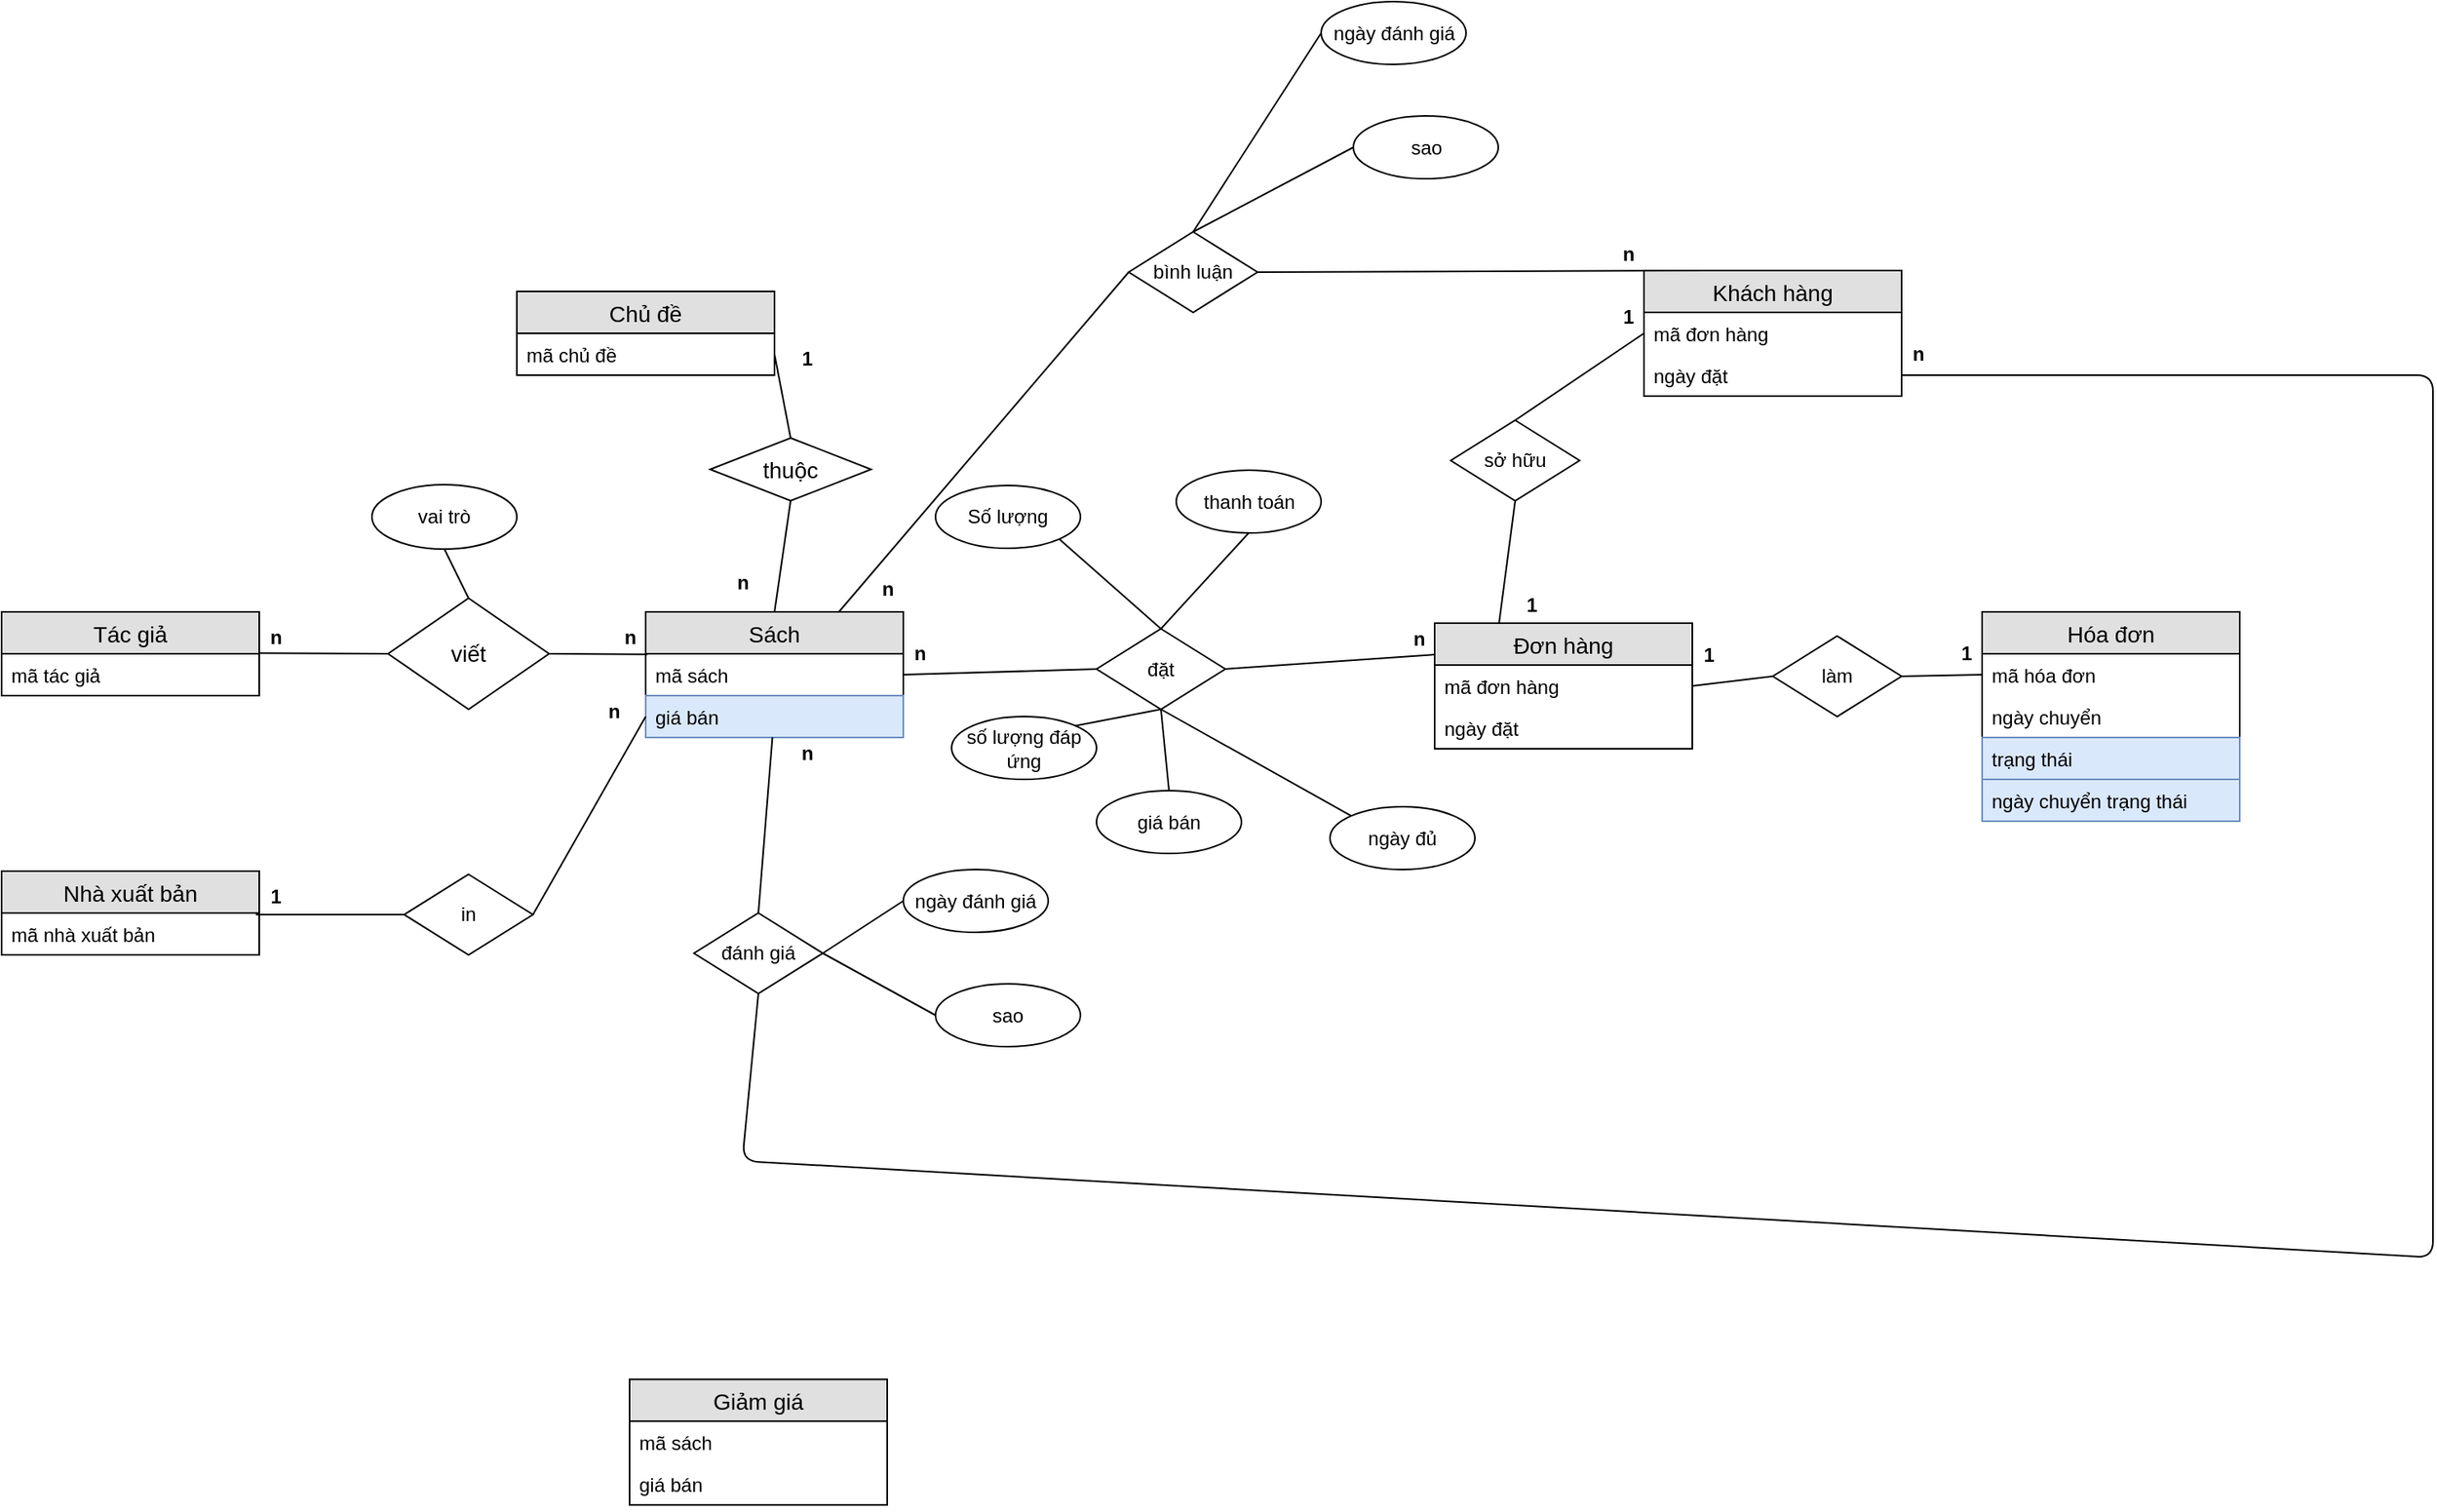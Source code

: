 <mxfile version="11.2.1" type="device" pages="2"><diagram id="0mFbFSLOeFHcPcdFG02c" name="Mô hình thực thể"><mxGraphModel dx="1730" dy="2155" grid="1" gridSize="10" guides="1" tooltips="1" connect="1" arrows="1" fold="1" page="1" pageScale="1" pageWidth="850" pageHeight="1100" math="0" shadow="0"><root><mxCell id="0"/><mxCell id="1" parent="0"/><mxCell id="9vMzf6i9RhV3sFbWJo-l-197" value="Tác giả" style="swimlane;fontStyle=0;childLayout=stackLayout;horizontal=1;startSize=26;fillColor=#e0e0e0;horizontalStack=0;resizeParent=1;resizeParentMax=0;resizeLast=0;collapsible=1;marginBottom=0;swimlaneFillColor=#ffffff;align=center;fontSize=14;" vertex="1" parent="1"><mxGeometry x="130" y="249" width="160" height="52" as="geometry"/></mxCell><mxCell id="9vMzf6i9RhV3sFbWJo-l-198" value="mã tác giả" style="text;strokeColor=none;fillColor=none;spacingLeft=4;spacingRight=4;overflow=hidden;rotatable=0;points=[[0,0.5],[1,0.5]];portConstraint=eastwest;fontSize=12;" vertex="1" parent="9vMzf6i9RhV3sFbWJo-l-197"><mxGeometry y="26" width="160" height="26" as="geometry"/></mxCell><mxCell id="9vMzf6i9RhV3sFbWJo-l-199" value="Chủ đề" style="swimlane;fontStyle=0;childLayout=stackLayout;horizontal=1;startSize=26;fillColor=#e0e0e0;horizontalStack=0;resizeParent=1;resizeParentMax=0;resizeLast=0;collapsible=1;marginBottom=0;swimlaneFillColor=#ffffff;align=center;fontSize=14;" vertex="1" parent="1"><mxGeometry x="450" y="50" width="160" height="52" as="geometry"/></mxCell><mxCell id="9vMzf6i9RhV3sFbWJo-l-200" value="mã chủ đề" style="text;strokeColor=none;fillColor=none;spacingLeft=4;spacingRight=4;overflow=hidden;rotatable=0;points=[[0,0.5],[1,0.5]];portConstraint=eastwest;fontSize=12;" vertex="1" parent="9vMzf6i9RhV3sFbWJo-l-199"><mxGeometry y="26" width="160" height="26" as="geometry"/></mxCell><mxCell id="9vMzf6i9RhV3sFbWJo-l-201" value="Nhà xuất bản" style="swimlane;fontStyle=0;childLayout=stackLayout;horizontal=1;startSize=26;fillColor=#e0e0e0;horizontalStack=0;resizeParent=1;resizeParentMax=0;resizeLast=0;collapsible=1;marginBottom=0;swimlaneFillColor=#ffffff;align=center;fontSize=14;" vertex="1" parent="1"><mxGeometry x="130" y="410" width="160" height="52" as="geometry"/></mxCell><mxCell id="9vMzf6i9RhV3sFbWJo-l-202" value="mã nhà xuất bản" style="text;strokeColor=none;fillColor=none;spacingLeft=4;spacingRight=4;overflow=hidden;rotatable=0;points=[[0,0.5],[1,0.5]];portConstraint=eastwest;fontSize=12;" vertex="1" parent="9vMzf6i9RhV3sFbWJo-l-201"><mxGeometry y="26" width="160" height="26" as="geometry"/></mxCell><mxCell id="9vMzf6i9RhV3sFbWJo-l-203" value="Sách" style="swimlane;fontStyle=0;childLayout=stackLayout;horizontal=1;startSize=26;fillColor=#e0e0e0;horizontalStack=0;resizeParent=1;resizeParentMax=0;resizeLast=0;collapsible=1;marginBottom=0;swimlaneFillColor=#ffffff;align=center;fontSize=14;" vertex="1" parent="1"><mxGeometry x="530" y="249" width="160" height="78" as="geometry"/></mxCell><mxCell id="9vMzf6i9RhV3sFbWJo-l-204" value="mã sách" style="text;strokeColor=none;fillColor=none;spacingLeft=4;spacingRight=4;overflow=hidden;rotatable=0;points=[[0,0.5],[1,0.5]];portConstraint=eastwest;fontSize=12;" vertex="1" parent="9vMzf6i9RhV3sFbWJo-l-203"><mxGeometry y="26" width="160" height="26" as="geometry"/></mxCell><mxCell id="9vMzf6i9RhV3sFbWJo-l-205" value="giá bán" style="text;strokeColor=#6c8ebf;fillColor=#dae8fc;spacingLeft=4;spacingRight=4;overflow=hidden;rotatable=0;points=[[0,0.5],[1,0.5]];portConstraint=eastwest;fontSize=12;" vertex="1" parent="9vMzf6i9RhV3sFbWJo-l-203"><mxGeometry y="52" width="160" height="26" as="geometry"/></mxCell><mxCell id="9vMzf6i9RhV3sFbWJo-l-206" value="viết" style="shape=rhombus;strokeWidth=1;fontSize=17;perimeter=rhombusPerimeter;whiteSpace=wrap;html=1;align=center;fontSize=14;" vertex="1" parent="1"><mxGeometry x="370" y="240.5" width="100" height="69" as="geometry"/></mxCell><mxCell id="9vMzf6i9RhV3sFbWJo-l-207" value="" style="endArrow=none;html=1;exitX=0.997;exitY=-0.015;exitDx=0;exitDy=0;exitPerimeter=0;entryX=0;entryY=0.5;entryDx=0;entryDy=0;" edge="1" parent="1" source="9vMzf6i9RhV3sFbWJo-l-198" target="9vMzf6i9RhV3sFbWJo-l-206"><mxGeometry width="50" height="50" relative="1" as="geometry"><mxPoint x="360" y="410" as="sourcePoint"/><mxPoint x="410" y="360" as="targetPoint"/></mxGeometry></mxCell><mxCell id="9vMzf6i9RhV3sFbWJo-l-208" value="" style="endArrow=none;html=1;exitX=0.007;exitY=0.015;exitDx=0;exitDy=0;exitPerimeter=0;" edge="1" parent="1" source="9vMzf6i9RhV3sFbWJo-l-204"><mxGeometry width="50" height="50" relative="1" as="geometry"><mxPoint x="299.52" y="284.61" as="sourcePoint"/><mxPoint x="470" y="275" as="targetPoint"/></mxGeometry></mxCell><mxCell id="9vMzf6i9RhV3sFbWJo-l-209" value="in" style="rhombus;whiteSpace=wrap;html=1;strokeWidth=1;" vertex="1" parent="1"><mxGeometry x="380" y="412" width="80" height="50" as="geometry"/></mxCell><mxCell id="9vMzf6i9RhV3sFbWJo-l-210" value="" style="endArrow=none;html=1;exitX=0.987;exitY=0.038;exitDx=0;exitDy=0;exitPerimeter=0;entryX=0;entryY=0.5;entryDx=0;entryDy=0;" edge="1" parent="1" source="9vMzf6i9RhV3sFbWJo-l-202" target="9vMzf6i9RhV3sFbWJo-l-209"><mxGeometry width="50" height="50" relative="1" as="geometry"><mxPoint x="299.52" y="284.61" as="sourcePoint"/><mxPoint x="380" y="285" as="targetPoint"/></mxGeometry></mxCell><mxCell id="9vMzf6i9RhV3sFbWJo-l-211" value="" style="endArrow=none;html=1;exitX=1;exitY=0.5;exitDx=0;exitDy=0;entryX=0;entryY=0.5;entryDx=0;entryDy=0;" edge="1" parent="1" source="9vMzf6i9RhV3sFbWJo-l-209" target="9vMzf6i9RhV3sFbWJo-l-205"><mxGeometry width="50" height="50" relative="1" as="geometry"><mxPoint x="297.92" y="446.988" as="sourcePoint"/><mxPoint x="390" y="447" as="targetPoint"/></mxGeometry></mxCell><mxCell id="9vMzf6i9RhV3sFbWJo-l-212" value="n" style="text;strokeColor=none;fillColor=none;html=1;fontSize=12;fontStyle=1;verticalAlign=middle;align=center;" vertex="1" parent="1"><mxGeometry x="290" y="255" width="20" height="20" as="geometry"/></mxCell><mxCell id="9vMzf6i9RhV3sFbWJo-l-213" value="n" style="text;strokeColor=none;fillColor=none;html=1;fontSize=12;fontStyle=1;verticalAlign=middle;align=center;" vertex="1" parent="1"><mxGeometry x="510" y="255" width="20" height="20" as="geometry"/></mxCell><mxCell id="9vMzf6i9RhV3sFbWJo-l-214" value="1" style="text;strokeColor=none;fillColor=none;html=1;fontSize=12;fontStyle=1;verticalAlign=middle;align=center;" vertex="1" parent="1"><mxGeometry x="290" y="416" width="20" height="20" as="geometry"/></mxCell><mxCell id="9vMzf6i9RhV3sFbWJo-l-215" value="n" style="text;strokeColor=none;fillColor=none;html=1;fontSize=12;fontStyle=1;verticalAlign=middle;align=center;" vertex="1" parent="1"><mxGeometry x="500" y="301" width="20" height="20" as="geometry"/></mxCell><mxCell id="9vMzf6i9RhV3sFbWJo-l-216" value="vai trò" style="ellipse;whiteSpace=wrap;html=1;strokeWidth=1;fontSize=12;" vertex="1" parent="1"><mxGeometry x="360" y="170" width="90" height="40" as="geometry"/></mxCell><mxCell id="9vMzf6i9RhV3sFbWJo-l-217" value="" style="endArrow=none;html=1;fontSize=12;exitX=0.5;exitY=0;exitDx=0;exitDy=0;entryX=0.5;entryY=1;entryDx=0;entryDy=0;" edge="1" parent="1" source="9vMzf6i9RhV3sFbWJo-l-206" target="9vMzf6i9RhV3sFbWJo-l-216"><mxGeometry width="50" height="50" relative="1" as="geometry"><mxPoint x="370" y="360" as="sourcePoint"/><mxPoint x="420" y="310" as="targetPoint"/></mxGeometry></mxCell><mxCell id="9vMzf6i9RhV3sFbWJo-l-218" value="thuộc" style="shape=rhombus;strokeWidth=1;fontSize=17;perimeter=rhombusPerimeter;whiteSpace=wrap;html=1;align=center;fontSize=14;" vertex="1" parent="1"><mxGeometry x="570" y="141" width="100" height="39" as="geometry"/></mxCell><mxCell id="9vMzf6i9RhV3sFbWJo-l-219" value="" style="endArrow=none;html=1;exitX=0.5;exitY=0;exitDx=0;exitDy=0;entryX=0.5;entryY=1;entryDx=0;entryDy=0;" edge="1" parent="1" source="9vMzf6i9RhV3sFbWJo-l-203" target="9vMzf6i9RhV3sFbWJo-l-218"><mxGeometry width="50" height="50" relative="1" as="geometry"><mxPoint x="299.52" y="284.61" as="sourcePoint"/><mxPoint x="380" y="285" as="targetPoint"/></mxGeometry></mxCell><mxCell id="9vMzf6i9RhV3sFbWJo-l-220" value="" style="endArrow=none;html=1;entryX=0.5;entryY=0;entryDx=0;entryDy=0;exitX=1;exitY=0.5;exitDx=0;exitDy=0;" edge="1" parent="1" source="9vMzf6i9RhV3sFbWJo-l-200" target="9vMzf6i9RhV3sFbWJo-l-218"><mxGeometry width="50" height="50" relative="1" as="geometry"><mxPoint x="530" y="105" as="sourcePoint"/><mxPoint x="630" y="190" as="targetPoint"/></mxGeometry></mxCell><mxCell id="9vMzf6i9RhV3sFbWJo-l-221" value="1" style="text;strokeColor=none;fillColor=none;html=1;fontSize=12;fontStyle=1;verticalAlign=middle;align=center;" vertex="1" parent="1"><mxGeometry x="620" y="82" width="20" height="20" as="geometry"/></mxCell><mxCell id="9vMzf6i9RhV3sFbWJo-l-222" value="n" style="text;strokeColor=none;fillColor=none;html=1;fontSize=12;fontStyle=1;verticalAlign=middle;align=center;" vertex="1" parent="1"><mxGeometry x="580" y="220.5" width="20" height="20" as="geometry"/></mxCell><mxCell id="9vMzf6i9RhV3sFbWJo-l-223" value="Hóa đơn" style="swimlane;fontStyle=0;childLayout=stackLayout;horizontal=1;startSize=26;fillColor=#e0e0e0;horizontalStack=0;resizeParent=1;resizeParentMax=0;resizeLast=0;collapsible=1;marginBottom=0;swimlaneFillColor=#ffffff;align=center;fontSize=14;" vertex="1" parent="1"><mxGeometry x="1360" y="249" width="160" height="130" as="geometry"/></mxCell><mxCell id="9vMzf6i9RhV3sFbWJo-l-224" value="mã hóa đơn" style="text;strokeColor=none;fillColor=none;spacingLeft=4;spacingRight=4;overflow=hidden;rotatable=0;points=[[0,0.5],[1,0.5]];portConstraint=eastwest;fontSize=12;" vertex="1" parent="9vMzf6i9RhV3sFbWJo-l-223"><mxGeometry y="26" width="160" height="26" as="geometry"/></mxCell><mxCell id="9vMzf6i9RhV3sFbWJo-l-225" value="ngày chuyển" style="text;strokeColor=none;fillColor=none;spacingLeft=4;spacingRight=4;overflow=hidden;rotatable=0;points=[[0,0.5],[1,0.5]];portConstraint=eastwest;fontSize=12;" vertex="1" parent="9vMzf6i9RhV3sFbWJo-l-223"><mxGeometry y="52" width="160" height="26" as="geometry"/></mxCell><mxCell id="9vMzf6i9RhV3sFbWJo-l-226" value="trạng thái " style="text;strokeColor=#6c8ebf;fillColor=#dae8fc;spacingLeft=4;spacingRight=4;overflow=hidden;rotatable=0;points=[[0,0.5],[1,0.5]];portConstraint=eastwest;fontSize=12;" vertex="1" parent="9vMzf6i9RhV3sFbWJo-l-223"><mxGeometry y="78" width="160" height="26" as="geometry"/></mxCell><mxCell id="9vMzf6i9RhV3sFbWJo-l-227" value="ngày chuyển trạng thái" style="text;strokeColor=#6c8ebf;fillColor=#dae8fc;spacingLeft=4;spacingRight=4;overflow=hidden;rotatable=0;points=[[0,0.5],[1,0.5]];portConstraint=eastwest;fontSize=12;" vertex="1" parent="9vMzf6i9RhV3sFbWJo-l-223"><mxGeometry y="104" width="160" height="26" as="geometry"/></mxCell><mxCell id="9vMzf6i9RhV3sFbWJo-l-228" value="đặt" style="rhombus;whiteSpace=wrap;html=1;strokeWidth=1;" vertex="1" parent="1"><mxGeometry x="810" y="259.5" width="80" height="50" as="geometry"/></mxCell><mxCell id="9vMzf6i9RhV3sFbWJo-l-229" value="" style="endArrow=none;html=1;exitX=0;exitY=0.5;exitDx=0;exitDy=0;entryX=1;entryY=0.5;entryDx=0;entryDy=0;" edge="1" parent="1" source="9vMzf6i9RhV3sFbWJo-l-228" target="9vMzf6i9RhV3sFbWJo-l-204"><mxGeometry width="50" height="50" relative="1" as="geometry"><mxPoint x="470" y="447" as="sourcePoint"/><mxPoint x="540" y="324" as="targetPoint"/></mxGeometry></mxCell><mxCell id="9vMzf6i9RhV3sFbWJo-l-230" value="" style="endArrow=none;html=1;exitX=1;exitY=0.5;exitDx=0;exitDy=0;entryX=0;entryY=0.25;entryDx=0;entryDy=0;" edge="1" parent="1" source="9vMzf6i9RhV3sFbWJo-l-228" target="9vMzf6i9RhV3sFbWJo-l-243"><mxGeometry width="50" height="50" relative="1" as="geometry"><mxPoint x="860" y="288" as="sourcePoint"/><mxPoint x="1010" y="284.8" as="targetPoint"/></mxGeometry></mxCell><mxCell id="9vMzf6i9RhV3sFbWJo-l-231" value="n" style="text;strokeColor=none;fillColor=none;html=1;fontSize=12;fontStyle=1;verticalAlign=middle;align=center;" vertex="1" parent="1"><mxGeometry x="690" y="265" width="20" height="20" as="geometry"/></mxCell><mxCell id="9vMzf6i9RhV3sFbWJo-l-232" value="n" style="text;strokeColor=none;fillColor=none;html=1;fontSize=12;fontStyle=1;verticalAlign=middle;align=center;" vertex="1" parent="1"><mxGeometry x="1000" y="256" width="20" height="20" as="geometry"/></mxCell><mxCell id="9vMzf6i9RhV3sFbWJo-l-233" value="Số lượng" style="ellipse;whiteSpace=wrap;html=1;strokeWidth=1;fontSize=12;" vertex="1" parent="1"><mxGeometry x="710" y="170.5" width="90" height="39" as="geometry"/></mxCell><mxCell id="9vMzf6i9RhV3sFbWJo-l-234" value="giá bán" style="ellipse;whiteSpace=wrap;html=1;strokeWidth=1;fontSize=12;" vertex="1" parent="1"><mxGeometry x="810" y="360" width="90" height="39" as="geometry"/></mxCell><mxCell id="9vMzf6i9RhV3sFbWJo-l-235" value="số lượng đáp ứng" style="ellipse;whiteSpace=wrap;html=1;strokeWidth=1;fontSize=12;" vertex="1" parent="1"><mxGeometry x="720" y="314" width="90" height="39" as="geometry"/></mxCell><mxCell id="9vMzf6i9RhV3sFbWJo-l-236" value="ngày đủ" style="ellipse;whiteSpace=wrap;html=1;strokeWidth=1;fontSize=12;" vertex="1" parent="1"><mxGeometry x="955" y="370" width="90" height="39" as="geometry"/></mxCell><mxCell id="9vMzf6i9RhV3sFbWJo-l-237" value="" style="endArrow=none;html=1;fontSize=12;exitX=1;exitY=0;exitDx=0;exitDy=0;entryX=0.5;entryY=1;entryDx=0;entryDy=0;" edge="1" parent="1" source="9vMzf6i9RhV3sFbWJo-l-235" target="9vMzf6i9RhV3sFbWJo-l-228"><mxGeometry width="50" height="50" relative="1" as="geometry"><mxPoint x="740" y="430" as="sourcePoint"/><mxPoint x="790" y="380" as="targetPoint"/></mxGeometry></mxCell><mxCell id="9vMzf6i9RhV3sFbWJo-l-238" value="" style="endArrow=none;html=1;fontSize=12;exitX=0.5;exitY=0;exitDx=0;exitDy=0;entryX=0.5;entryY=1;entryDx=0;entryDy=0;" edge="1" parent="1" source="9vMzf6i9RhV3sFbWJo-l-234" target="9vMzf6i9RhV3sFbWJo-l-228"><mxGeometry width="50" height="50" relative="1" as="geometry"><mxPoint x="700" y="408" as="sourcePoint"/><mxPoint x="860" y="319.5" as="targetPoint"/></mxGeometry></mxCell><mxCell id="9vMzf6i9RhV3sFbWJo-l-239" value="" style="endArrow=none;html=1;fontSize=12;exitX=0;exitY=0;exitDx=0;exitDy=0;entryX=0.5;entryY=1;entryDx=0;entryDy=0;" edge="1" parent="1" source="9vMzf6i9RhV3sFbWJo-l-236" target="9vMzf6i9RhV3sFbWJo-l-228"><mxGeometry width="50" height="50" relative="1" as="geometry"><mxPoint x="865" y="370" as="sourcePoint"/><mxPoint x="860" y="319.5" as="targetPoint"/></mxGeometry></mxCell><mxCell id="9vMzf6i9RhV3sFbWJo-l-240" value="" style="endArrow=none;html=1;fontSize=12;exitX=0.5;exitY=0;exitDx=0;exitDy=0;entryX=1;entryY=1;entryDx=0;entryDy=0;" edge="1" parent="1" source="9vMzf6i9RhV3sFbWJo-l-228" target="9vMzf6i9RhV3sFbWJo-l-233"><mxGeometry width="50" height="50" relative="1" as="geometry"><mxPoint x="880" y="190" as="sourcePoint"/><mxPoint x="930" y="140" as="targetPoint"/></mxGeometry></mxCell><mxCell id="9vMzf6i9RhV3sFbWJo-l-241" value="thanh toán" style="ellipse;whiteSpace=wrap;html=1;strokeWidth=1;fontSize=12;" vertex="1" parent="1"><mxGeometry x="859.5" y="161" width="90" height="39" as="geometry"/></mxCell><mxCell id="9vMzf6i9RhV3sFbWJo-l-242" value="" style="endArrow=none;html=1;fontSize=12;exitX=0.5;exitY=0;exitDx=0;exitDy=0;entryX=0.5;entryY=1;entryDx=0;entryDy=0;" edge="1" parent="1" source="9vMzf6i9RhV3sFbWJo-l-228" target="9vMzf6i9RhV3sFbWJo-l-241"><mxGeometry width="50" height="50" relative="1" as="geometry"><mxPoint x="860" y="269.5" as="sourcePoint"/><mxPoint x="797.274" y="213.589" as="targetPoint"/></mxGeometry></mxCell><mxCell id="9vMzf6i9RhV3sFbWJo-l-243" value="Đơn hàng" style="swimlane;fontStyle=0;childLayout=stackLayout;horizontal=1;startSize=26;fillColor=#e0e0e0;horizontalStack=0;resizeParent=1;resizeParentMax=0;resizeLast=0;collapsible=1;marginBottom=0;swimlaneFillColor=#ffffff;align=center;fontSize=14;" vertex="1" parent="1"><mxGeometry x="1020" y="256" width="160" height="78" as="geometry"/></mxCell><mxCell id="9vMzf6i9RhV3sFbWJo-l-244" value="mã đơn hàng" style="text;strokeColor=none;fillColor=none;spacingLeft=4;spacingRight=4;overflow=hidden;rotatable=0;points=[[0,0.5],[1,0.5]];portConstraint=eastwest;fontSize=12;" vertex="1" parent="9vMzf6i9RhV3sFbWJo-l-243"><mxGeometry y="26" width="160" height="26" as="geometry"/></mxCell><mxCell id="9vMzf6i9RhV3sFbWJo-l-245" value="ngày đặt" style="text;strokeColor=none;fillColor=none;spacingLeft=4;spacingRight=4;overflow=hidden;rotatable=0;points=[[0,0.5],[1,0.5]];portConstraint=eastwest;fontSize=12;" vertex="1" parent="9vMzf6i9RhV3sFbWJo-l-243"><mxGeometry y="52" width="160" height="26" as="geometry"/></mxCell><mxCell id="9vMzf6i9RhV3sFbWJo-l-246" value="làm" style="rhombus;whiteSpace=wrap;html=1;strokeWidth=1;" vertex="1" parent="1"><mxGeometry x="1230" y="264" width="80" height="50" as="geometry"/></mxCell><mxCell id="9vMzf6i9RhV3sFbWJo-l-247" value="" style="endArrow=none;html=1;exitX=0;exitY=0.5;exitDx=0;exitDy=0;entryX=1;entryY=0.5;entryDx=0;entryDy=0;" edge="1" parent="1" source="9vMzf6i9RhV3sFbWJo-l-246" target="9vMzf6i9RhV3sFbWJo-l-244"><mxGeometry width="50" height="50" relative="1" as="geometry"><mxPoint x="900" y="294.5" as="sourcePoint"/><mxPoint x="1030" y="285.5" as="targetPoint"/></mxGeometry></mxCell><mxCell id="9vMzf6i9RhV3sFbWJo-l-248" value="" style="endArrow=none;html=1;exitX=1;exitY=0.5;exitDx=0;exitDy=0;entryX=0;entryY=0.5;entryDx=0;entryDy=0;" edge="1" parent="1" source="9vMzf6i9RhV3sFbWJo-l-246" target="9vMzf6i9RhV3sFbWJo-l-224"><mxGeometry width="50" height="50" relative="1" as="geometry"><mxPoint x="1240" y="299" as="sourcePoint"/><mxPoint x="1190" y="305" as="targetPoint"/></mxGeometry></mxCell><mxCell id="9vMzf6i9RhV3sFbWJo-l-249" value="1" style="text;strokeColor=none;fillColor=none;html=1;fontSize=12;fontStyle=1;verticalAlign=middle;align=center;" vertex="1" parent="1"><mxGeometry x="1180" y="266" width="20" height="20" as="geometry"/></mxCell><mxCell id="9vMzf6i9RhV3sFbWJo-l-250" value="1" style="text;strokeColor=none;fillColor=none;html=1;fontSize=12;fontStyle=1;verticalAlign=middle;align=center;" vertex="1" parent="1"><mxGeometry x="1340" y="264.5" width="20" height="20" as="geometry"/></mxCell><mxCell id="9vMzf6i9RhV3sFbWJo-l-251" value="Khách hàng" style="swimlane;fontStyle=0;childLayout=stackLayout;horizontal=1;startSize=26;fillColor=#e0e0e0;horizontalStack=0;resizeParent=1;resizeParentMax=0;resizeLast=0;collapsible=1;marginBottom=0;swimlaneFillColor=#ffffff;align=center;fontSize=14;" vertex="1" parent="1"><mxGeometry x="1150" y="37" width="160" height="78" as="geometry"/></mxCell><mxCell id="9vMzf6i9RhV3sFbWJo-l-252" value="mã đơn hàng" style="text;strokeColor=none;fillColor=none;spacingLeft=4;spacingRight=4;overflow=hidden;rotatable=0;points=[[0,0.5],[1,0.5]];portConstraint=eastwest;fontSize=12;" vertex="1" parent="9vMzf6i9RhV3sFbWJo-l-251"><mxGeometry y="26" width="160" height="26" as="geometry"/></mxCell><mxCell id="9vMzf6i9RhV3sFbWJo-l-253" value="ngày đặt" style="text;strokeColor=none;fillColor=none;spacingLeft=4;spacingRight=4;overflow=hidden;rotatable=0;points=[[0,0.5],[1,0.5]];portConstraint=eastwest;fontSize=12;" vertex="1" parent="9vMzf6i9RhV3sFbWJo-l-251"><mxGeometry y="52" width="160" height="26" as="geometry"/></mxCell><mxCell id="9vMzf6i9RhV3sFbWJo-l-254" value="sở hữu" style="rhombus;whiteSpace=wrap;html=1;strokeWidth=1;" vertex="1" parent="1"><mxGeometry x="1030" y="130" width="80" height="50" as="geometry"/></mxCell><mxCell id="9vMzf6i9RhV3sFbWJo-l-255" value="" style="endArrow=none;html=1;fontSize=12;exitX=0.25;exitY=0;exitDx=0;exitDy=0;entryX=0.5;entryY=1;entryDx=0;entryDy=0;" edge="1" parent="1" source="9vMzf6i9RhV3sFbWJo-l-243" target="9vMzf6i9RhV3sFbWJo-l-254"><mxGeometry width="50" height="50" relative="1" as="geometry"><mxPoint x="860" y="269.5" as="sourcePoint"/><mxPoint x="914.5" y="210.0" as="targetPoint"/></mxGeometry></mxCell><mxCell id="9vMzf6i9RhV3sFbWJo-l-256" value="" style="endArrow=none;html=1;fontSize=12;exitX=0;exitY=0.5;exitDx=0;exitDy=0;entryX=0.5;entryY=0;entryDx=0;entryDy=0;" edge="1" parent="1" source="9vMzf6i9RhV3sFbWJo-l-252" target="9vMzf6i9RhV3sFbWJo-l-254"><mxGeometry width="50" height="50" relative="1" as="geometry"><mxPoint x="1070" y="266" as="sourcePoint"/><mxPoint x="1080" y="190" as="targetPoint"/></mxGeometry></mxCell><mxCell id="9vMzf6i9RhV3sFbWJo-l-257" value="1" style="text;strokeColor=none;fillColor=none;html=1;fontSize=12;fontStyle=1;verticalAlign=middle;align=center;" vertex="1" parent="1"><mxGeometry x="1130" y="56" width="20" height="20" as="geometry"/></mxCell><mxCell id="9vMzf6i9RhV3sFbWJo-l-258" value="1" style="text;strokeColor=none;fillColor=none;html=1;fontSize=12;fontStyle=1;verticalAlign=middle;align=center;" vertex="1" parent="1"><mxGeometry x="1070" y="235" width="20" height="20" as="geometry"/></mxCell><mxCell id="9vMzf6i9RhV3sFbWJo-l-259" value="đánh giá" style="rhombus;whiteSpace=wrap;html=1;strokeWidth=1;" vertex="1" parent="1"><mxGeometry x="560" y="436" width="80" height="50" as="geometry"/></mxCell><mxCell id="9vMzf6i9RhV3sFbWJo-l-260" value="" style="endArrow=none;html=1;fontSize=12;exitX=0.5;exitY=0;exitDx=0;exitDy=0;entryX=0.492;entryY=0.995;entryDx=0;entryDy=0;entryPerimeter=0;" edge="1" parent="1" source="9vMzf6i9RhV3sFbWJo-l-259" target="9vMzf6i9RhV3sFbWJo-l-205"><mxGeometry width="50" height="50" relative="1" as="geometry"><mxPoint x="610" y="590" as="sourcePoint"/><mxPoint x="610" y="507.0" as="targetPoint"/></mxGeometry></mxCell><mxCell id="9vMzf6i9RhV3sFbWJo-l-261" value="n" style="text;strokeColor=none;fillColor=none;html=1;fontSize=12;fontStyle=1;verticalAlign=middle;align=center;" vertex="1" parent="1"><mxGeometry x="620" y="327" width="20" height="20" as="geometry"/></mxCell><mxCell id="9vMzf6i9RhV3sFbWJo-l-262" value="ngày đánh giá" style="ellipse;whiteSpace=wrap;html=1;strokeWidth=1;fontSize=12;" vertex="1" parent="1"><mxGeometry x="690" y="409" width="90" height="39" as="geometry"/></mxCell><mxCell id="9vMzf6i9RhV3sFbWJo-l-263" value="" style="endArrow=none;html=1;fontSize=12;exitX=1;exitY=0.5;exitDx=0;exitDy=0;entryX=0;entryY=0.5;entryDx=0;entryDy=0;" edge="1" parent="1" source="9vMzf6i9RhV3sFbWJo-l-259" target="9vMzf6i9RhV3sFbWJo-l-262"><mxGeometry width="50" height="50" relative="1" as="geometry"><mxPoint x="640" y="420" as="sourcePoint"/><mxPoint x="690" y="370" as="targetPoint"/></mxGeometry></mxCell><mxCell id="9vMzf6i9RhV3sFbWJo-l-264" value="sao" style="ellipse;whiteSpace=wrap;html=1;strokeWidth=1;fontSize=12;" vertex="1" parent="1"><mxGeometry x="710" y="480" width="90" height="39" as="geometry"/></mxCell><mxCell id="9vMzf6i9RhV3sFbWJo-l-265" value="" style="endArrow=none;html=1;fontSize=12;exitX=1;exitY=0.5;exitDx=0;exitDy=0;entryX=0;entryY=0.5;entryDx=0;entryDy=0;" edge="1" parent="1" source="9vMzf6i9RhV3sFbWJo-l-259" target="9vMzf6i9RhV3sFbWJo-l-264"><mxGeometry width="50" height="50" relative="1" as="geometry"><mxPoint x="650" y="471" as="sourcePoint"/><mxPoint x="700" y="438.5" as="targetPoint"/></mxGeometry></mxCell><mxCell id="9vMzf6i9RhV3sFbWJo-l-266" value="" style="endArrow=none;html=1;fontSize=12;exitX=1;exitY=0.5;exitDx=0;exitDy=0;entryX=0.5;entryY=1;entryDx=0;entryDy=0;" edge="1" parent="1" source="9vMzf6i9RhV3sFbWJo-l-253" target="9vMzf6i9RhV3sFbWJo-l-259"><mxGeometry width="50" height="50" relative="1" as="geometry"><mxPoint x="1160" y="86" as="sourcePoint"/><mxPoint x="1080" y="140" as="targetPoint"/><Array as="points"><mxPoint x="1640" y="102"/><mxPoint x="1640" y="650"/><mxPoint x="590" y="590"/></Array></mxGeometry></mxCell><mxCell id="9vMzf6i9RhV3sFbWJo-l-267" value="bình luận" style="rhombus;whiteSpace=wrap;html=1;strokeWidth=1;" vertex="1" parent="1"><mxGeometry x="830" y="13" width="80" height="50" as="geometry"/></mxCell><mxCell id="9vMzf6i9RhV3sFbWJo-l-268" value="" style="endArrow=none;html=1;fontSize=12;exitX=0.75;exitY=0;exitDx=0;exitDy=0;entryX=0;entryY=0.5;entryDx=0;entryDy=0;" edge="1" parent="1" source="9vMzf6i9RhV3sFbWJo-l-203" target="9vMzf6i9RhV3sFbWJo-l-267"><mxGeometry width="50" height="50" relative="1" as="geometry"><mxPoint x="645" y="220.5" as="sourcePoint"/><mxPoint x="618.72" y="336.87" as="targetPoint"/></mxGeometry></mxCell><mxCell id="9vMzf6i9RhV3sFbWJo-l-269" value="" style="endArrow=none;html=1;fontSize=12;exitX=0.25;exitY=0;exitDx=0;exitDy=0;entryX=1;entryY=0.5;entryDx=0;entryDy=0;" edge="1" parent="1" source="9vMzf6i9RhV3sFbWJo-l-251" target="9vMzf6i9RhV3sFbWJo-l-267"><mxGeometry width="50" height="50" relative="1" as="geometry"><mxPoint x="660" y="259" as="sourcePoint"/><mxPoint x="840" y="48" as="targetPoint"/></mxGeometry></mxCell><mxCell id="9vMzf6i9RhV3sFbWJo-l-270" value="ngày đánh giá" style="ellipse;whiteSpace=wrap;html=1;strokeWidth=1;fontSize=12;" vertex="1" parent="1"><mxGeometry x="949.5" y="-130" width="90" height="39" as="geometry"/></mxCell><mxCell id="9vMzf6i9RhV3sFbWJo-l-271" value="sao" style="ellipse;whiteSpace=wrap;html=1;strokeWidth=1;fontSize=12;" vertex="1" parent="1"><mxGeometry x="969.5" y="-59" width="90" height="39" as="geometry"/></mxCell><mxCell id="9vMzf6i9RhV3sFbWJo-l-272" value="" style="endArrow=none;html=1;fontSize=12;exitX=0.5;exitY=0;exitDx=0;exitDy=0;entryX=0;entryY=0.5;entryDx=0;entryDy=0;" edge="1" parent="1" source="9vMzf6i9RhV3sFbWJo-l-267" target="9vMzf6i9RhV3sFbWJo-l-270"><mxGeometry width="50" height="50" relative="1" as="geometry"><mxPoint x="875" y="-61.618" as="sourcePoint"/><mxPoint x="925.0" y="-94.118" as="targetPoint"/></mxGeometry></mxCell><mxCell id="9vMzf6i9RhV3sFbWJo-l-273" value="" style="endArrow=none;html=1;fontSize=12;exitX=0.5;exitY=0;exitDx=0;exitDy=0;entryX=0;entryY=0.5;entryDx=0;entryDy=0;" edge="1" parent="1" source="9vMzf6i9RhV3sFbWJo-l-267" target="9vMzf6i9RhV3sFbWJo-l-271"><mxGeometry width="50" height="50" relative="1" as="geometry"><mxPoint x="880" y="23" as="sourcePoint"/><mxPoint x="959.5" y="-100.5" as="targetPoint"/></mxGeometry></mxCell><mxCell id="9vMzf6i9RhV3sFbWJo-l-274" value="n" style="text;strokeColor=none;fillColor=none;html=1;fontSize=12;fontStyle=1;verticalAlign=middle;align=center;" vertex="1" parent="1"><mxGeometry x="1130" y="17" width="20" height="20" as="geometry"/></mxCell><mxCell id="9vMzf6i9RhV3sFbWJo-l-275" value="n" style="text;strokeColor=none;fillColor=none;html=1;fontSize=12;fontStyle=1;verticalAlign=middle;align=center;" vertex="1" parent="1"><mxGeometry x="1310" y="79" width="20" height="20" as="geometry"/></mxCell><mxCell id="9vMzf6i9RhV3sFbWJo-l-276" value="n" style="text;strokeColor=none;fillColor=none;html=1;fontSize=12;fontStyle=1;verticalAlign=middle;align=center;" vertex="1" parent="1"><mxGeometry x="670" y="225" width="20" height="20" as="geometry"/></mxCell><mxCell id="9vMzf6i9RhV3sFbWJo-l-277" value="Giảm giá" style="swimlane;fontStyle=0;childLayout=stackLayout;horizontal=1;startSize=26;fillColor=#e0e0e0;horizontalStack=0;resizeParent=1;resizeParentMax=0;resizeLast=0;collapsible=1;marginBottom=0;swimlaneFillColor=#ffffff;align=center;fontSize=14;" vertex="1" parent="1"><mxGeometry x="520" y="725.647" width="160" height="78" as="geometry"/></mxCell><mxCell id="9vMzf6i9RhV3sFbWJo-l-278" value="mã sách" style="text;strokeColor=none;fillColor=none;spacingLeft=4;spacingRight=4;overflow=hidden;rotatable=0;points=[[0,0.5],[1,0.5]];portConstraint=eastwest;fontSize=12;" vertex="1" parent="9vMzf6i9RhV3sFbWJo-l-277"><mxGeometry y="26" width="160" height="26" as="geometry"/></mxCell><mxCell id="9vMzf6i9RhV3sFbWJo-l-279" value="giá bán" style="text;spacingLeft=4;spacingRight=4;overflow=hidden;rotatable=0;points=[[0,0.5],[1,0.5]];portConstraint=eastwest;fontSize=12;" vertex="1" parent="9vMzf6i9RhV3sFbWJo-l-277"><mxGeometry y="52" width="160" height="26" as="geometry"/></mxCell></root></mxGraphModel></diagram><diagram id="1u9PNCdtAqzNZfhyq0x1" name="Chuyển từ mở rộng sang kinh điển"><mxGraphModel dx="1038" dy="633" grid="1" gridSize="10" guides="1" tooltips="1" connect="1" arrows="1" fold="1" page="1" pageScale="1" pageWidth="850" pageHeight="1100" math="0" shadow="0"><root><mxCell id="xvJBUNhLndQQn5xw5-FT-0"/><mxCell id="xvJBUNhLndQQn5xw5-FT-1" parent="xvJBUNhLndQQn5xw5-FT-0"/><mxCell id="xvJBUNhLndQQn5xw5-FT-8" value="" style="edgeStyle=orthogonalEdgeStyle;rounded=0;orthogonalLoop=1;jettySize=auto;html=1;fontSize=12;" edge="1" parent="xvJBUNhLndQQn5xw5-FT-1" source="xvJBUNhLndQQn5xw5-FT-2" target="xvJBUNhLndQQn5xw5-FT-6"><mxGeometry relative="1" as="geometry"/></mxCell><mxCell id="xvJBUNhLndQQn5xw5-FT-2" value="Sách" style="swimlane;fontStyle=0;childLayout=stackLayout;horizontal=1;startSize=26;fillColor=#e0e0e0;horizontalStack=0;resizeParent=1;resizeParentMax=0;resizeLast=0;collapsible=1;marginBottom=0;swimlaneFillColor=#ffffff;align=center;fontSize=14;" vertex="1" parent="xvJBUNhLndQQn5xw5-FT-1"><mxGeometry x="180" y="236" width="160" height="52" as="geometry"/></mxCell><mxCell id="xvJBUNhLndQQn5xw5-FT-3" value="mã sách" style="text;strokeColor=none;fillColor=none;spacingLeft=4;spacingRight=4;overflow=hidden;rotatable=0;points=[[0,0.5],[1,0.5]];portConstraint=eastwest;fontSize=12;fontStyle=1" vertex="1" parent="xvJBUNhLndQQn5xw5-FT-2"><mxGeometry y="26" width="160" height="26" as="geometry"/></mxCell><mxCell id="xvJBUNhLndQQn5xw5-FT-6" value="Giá sách" style="swimlane;fontStyle=0;childLayout=stackLayout;horizontal=1;startSize=26;fillColor=#e0e0e0;horizontalStack=0;resizeParent=1;resizeParentMax=0;resizeLast=0;collapsible=1;marginBottom=0;swimlaneFillColor=#ffffff;align=center;fontSize=14;" vertex="1" parent="xvJBUNhLndQQn5xw5-FT-1"><mxGeometry x="460" y="236" width="160" height="130" as="geometry"/></mxCell><mxCell id="xvJBUNhLndQQn5xw5-FT-7" value="mã giá sách" style="text;strokeColor=none;fillColor=none;spacingLeft=4;spacingRight=4;overflow=hidden;rotatable=0;points=[[0,0.5],[1,0.5]];portConstraint=eastwest;fontSize=12;fontStyle=1" vertex="1" parent="xvJBUNhLndQQn5xw5-FT-6"><mxGeometry y="26" width="160" height="26" as="geometry"/></mxCell><mxCell id="xvJBUNhLndQQn5xw5-FT-9" value="giá sách" style="text;strokeColor=none;fillColor=none;spacingLeft=4;spacingRight=4;overflow=hidden;rotatable=0;points=[[0,0.5],[1,0.5]];portConstraint=eastwest;fontSize=12;" vertex="1" parent="xvJBUNhLndQQn5xw5-FT-6"><mxGeometry y="52" width="160" height="26" as="geometry"/></mxCell><mxCell id="xvJBUNhLndQQn5xw5-FT-10" value="ngày áp dụng" style="text;strokeColor=none;fillColor=none;spacingLeft=4;spacingRight=4;overflow=hidden;rotatable=0;points=[[0,0.5],[1,0.5]];portConstraint=eastwest;fontSize=12;" vertex="1" parent="xvJBUNhLndQQn5xw5-FT-6"><mxGeometry y="78" width="160" height="26" as="geometry"/></mxCell><mxCell id="xvJBUNhLndQQn5xw5-FT-12" value="ngày kết thúc" style="text;strokeColor=none;fillColor=none;spacingLeft=4;spacingRight=4;overflow=hidden;rotatable=0;points=[[0,0.5],[1,0.5]];portConstraint=eastwest;fontSize=12;" vertex="1" parent="xvJBUNhLndQQn5xw5-FT-6"><mxGeometry y="104" width="160" height="26" as="geometry"/></mxCell><mxCell id="URJC39vw89t5ZZ0Gtl_B-13" value="" style="edgeStyle=orthogonalEdgeStyle;rounded=0;orthogonalLoop=1;jettySize=auto;html=1;fontSize=12;" edge="1" parent="xvJBUNhLndQQn5xw5-FT-1" source="URJC39vw89t5ZZ0Gtl_B-0" target="URJC39vw89t5ZZ0Gtl_B-8"><mxGeometry relative="1" as="geometry"/></mxCell><mxCell id="URJC39vw89t5ZZ0Gtl_B-0" value="Hóa đơn" style="swimlane;fontStyle=0;childLayout=stackLayout;horizontal=1;startSize=26;fillColor=#e0e0e0;horizontalStack=0;resizeParent=1;resizeParentMax=0;resizeLast=0;collapsible=1;marginBottom=0;swimlaneFillColor=#ffffff;align=center;fontSize=14;" vertex="1" parent="xvJBUNhLndQQn5xw5-FT-1"><mxGeometry x="128" y="500" width="160" height="78" as="geometry"/></mxCell><mxCell id="URJC39vw89t5ZZ0Gtl_B-1" value="mã hóa đơn" style="text;strokeColor=none;fillColor=none;spacingLeft=4;spacingRight=4;overflow=hidden;rotatable=0;points=[[0,0.5],[1,0.5]];portConstraint=eastwest;fontSize=12;fontStyle=1" vertex="1" parent="URJC39vw89t5ZZ0Gtl_B-0"><mxGeometry y="26" width="160" height="26" as="geometry"/></mxCell><mxCell id="URJC39vw89t5ZZ0Gtl_B-2" value="ngày chuyển" style="text;strokeColor=none;fillColor=none;spacingLeft=4;spacingRight=4;overflow=hidden;rotatable=0;points=[[0,0.5],[1,0.5]];portConstraint=eastwest;fontSize=12;" vertex="1" parent="URJC39vw89t5ZZ0Gtl_B-0"><mxGeometry y="52" width="160" height="26" as="geometry"/></mxCell><mxCell id="URJC39vw89t5ZZ0Gtl_B-5" value="1" style="text;html=1;resizable=0;points=[];autosize=1;align=left;verticalAlign=top;spacingTop=-4;fontSize=12;" vertex="1" parent="xvJBUNhLndQQn5xw5-FT-1"><mxGeometry x="340" y="242" width="20" height="20" as="geometry"/></mxCell><mxCell id="URJC39vw89t5ZZ0Gtl_B-6" value="n" style="text;html=1;resizable=0;points=[];autosize=1;align=left;verticalAlign=top;spacingTop=-4;fontSize=12;" vertex="1" parent="xvJBUNhLndQQn5xw5-FT-1"><mxGeometry x="440" y="288" width="20" height="20" as="geometry"/></mxCell><mxCell id="URJC39vw89t5ZZ0Gtl_B-7" value="Trạng thái hóa đơn" style="swimlane;fontStyle=0;childLayout=stackLayout;horizontal=1;startSize=26;fillColor=#e0e0e0;horizontalStack=0;resizeParent=1;resizeParentMax=0;resizeLast=0;collapsible=1;marginBottom=0;swimlaneFillColor=#ffffff;align=center;fontSize=14;" vertex="1" parent="xvJBUNhLndQQn5xw5-FT-1"><mxGeometry x="425" y="500" width="160" height="104" as="geometry"/></mxCell><mxCell id="URJC39vw89t5ZZ0Gtl_B-8" value="mã trạng thái" style="text;strokeColor=none;fillColor=none;spacingLeft=4;spacingRight=4;overflow=hidden;rotatable=0;points=[[0,0.5],[1,0.5]];portConstraint=eastwest;fontSize=12;fontStyle=1" vertex="1" parent="URJC39vw89t5ZZ0Gtl_B-7"><mxGeometry y="26" width="160" height="26" as="geometry"/></mxCell><mxCell id="URJC39vw89t5ZZ0Gtl_B-9" value="trạng thái" style="text;strokeColor=none;fillColor=none;spacingLeft=4;spacingRight=4;overflow=hidden;rotatable=0;points=[[0,0.5],[1,0.5]];portConstraint=eastwest;fontSize=12;" vertex="1" parent="URJC39vw89t5ZZ0Gtl_B-7"><mxGeometry y="52" width="160" height="26" as="geometry"/></mxCell><mxCell id="URJC39vw89t5ZZ0Gtl_B-10" value="ngày chuyển trạng thái" style="text;spacingLeft=4;spacingRight=4;overflow=hidden;rotatable=0;points=[[0,0.5],[1,0.5]];portConstraint=eastwest;fontSize=12;" vertex="1" parent="URJC39vw89t5ZZ0Gtl_B-7"><mxGeometry y="78" width="160" height="26" as="geometry"/></mxCell><mxCell id="URJC39vw89t5ZZ0Gtl_B-14" value="1" style="text;html=1;resizable=0;points=[];autosize=1;align=left;verticalAlign=top;spacingTop=-4;fontSize=12;" vertex="1" parent="xvJBUNhLndQQn5xw5-FT-1"><mxGeometry x="290" y="516" width="20" height="20" as="geometry"/></mxCell><mxCell id="URJC39vw89t5ZZ0Gtl_B-16" value="n" style="text;html=1;resizable=0;points=[];autosize=1;align=left;verticalAlign=top;spacingTop=-4;fontSize=12;" vertex="1" parent="xvJBUNhLndQQn5xw5-FT-1"><mxGeometry x="400" y="516" width="20" height="20" as="geometry"/></mxCell></root></mxGraphModel></diagram></mxfile>